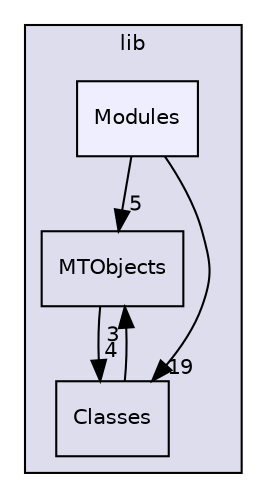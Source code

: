 digraph "lib/Modules" {
  compound=true
  node [ fontsize="10", fontname="Helvetica"];
  edge [ labelfontsize="10", labelfontname="Helvetica"];
  subgraph clusterdir_97aefd0d527b934f1d99a682da8fe6a9 {
    graph [ bgcolor="#ddddee", pencolor="black", label="lib" fontname="Helvetica", fontsize="10", URL="dir_97aefd0d527b934f1d99a682da8fe6a9.html"]
  dir_36293d75d3861a2cc4b09260fc47a5c1 [shape=box label="MTObjects" URL="dir_36293d75d3861a2cc4b09260fc47a5c1.html"];
  dir_87ff476ccb6f299a9759bbe8af9ee70b [shape=box label="Classes" URL="dir_87ff476ccb6f299a9759bbe8af9ee70b.html"];
  dir_1676326358ffef63bd5695c4f3c09907 [shape=box, label="Modules", style="filled", fillcolor="#eeeeff", pencolor="black", URL="dir_1676326358ffef63bd5695c4f3c09907.html"];
  }
  dir_87ff476ccb6f299a9759bbe8af9ee70b->dir_36293d75d3861a2cc4b09260fc47a5c1 [headlabel="3", labeldistance=1.5 headhref="dir_000003_000006.html"];
  dir_36293d75d3861a2cc4b09260fc47a5c1->dir_87ff476ccb6f299a9759bbe8af9ee70b [headlabel="4", labeldistance=1.5 headhref="dir_000006_000003.html"];
  dir_1676326358ffef63bd5695c4f3c09907->dir_36293d75d3861a2cc4b09260fc47a5c1 [headlabel="5", labeldistance=1.5 headhref="dir_000005_000006.html"];
  dir_1676326358ffef63bd5695c4f3c09907->dir_87ff476ccb6f299a9759bbe8af9ee70b [headlabel="19", labeldistance=1.5 headhref="dir_000005_000003.html"];
}
